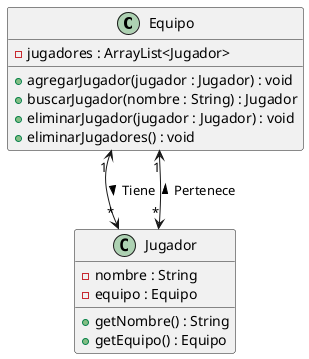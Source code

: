 @startuml Asociacion

class Equipo {
    - jugadores : ArrayList<Jugador>
    + agregarJugador(jugador : Jugador) : void
    + buscarJugador(nombre : String) : Jugador
    + eliminarJugador(jugador : Jugador) : void
    + eliminarJugadores() : void
}

class Jugador {
    - nombre : String
    - equipo : Equipo
    + getNombre() : String
    + getEquipo() : Equipo
}

'Representacion asociacion en UML
Equipo "1" <--> "*" Jugador : Tiene >
Jugador "*" <--> "1" Equipo : Pertenece >
@enduml